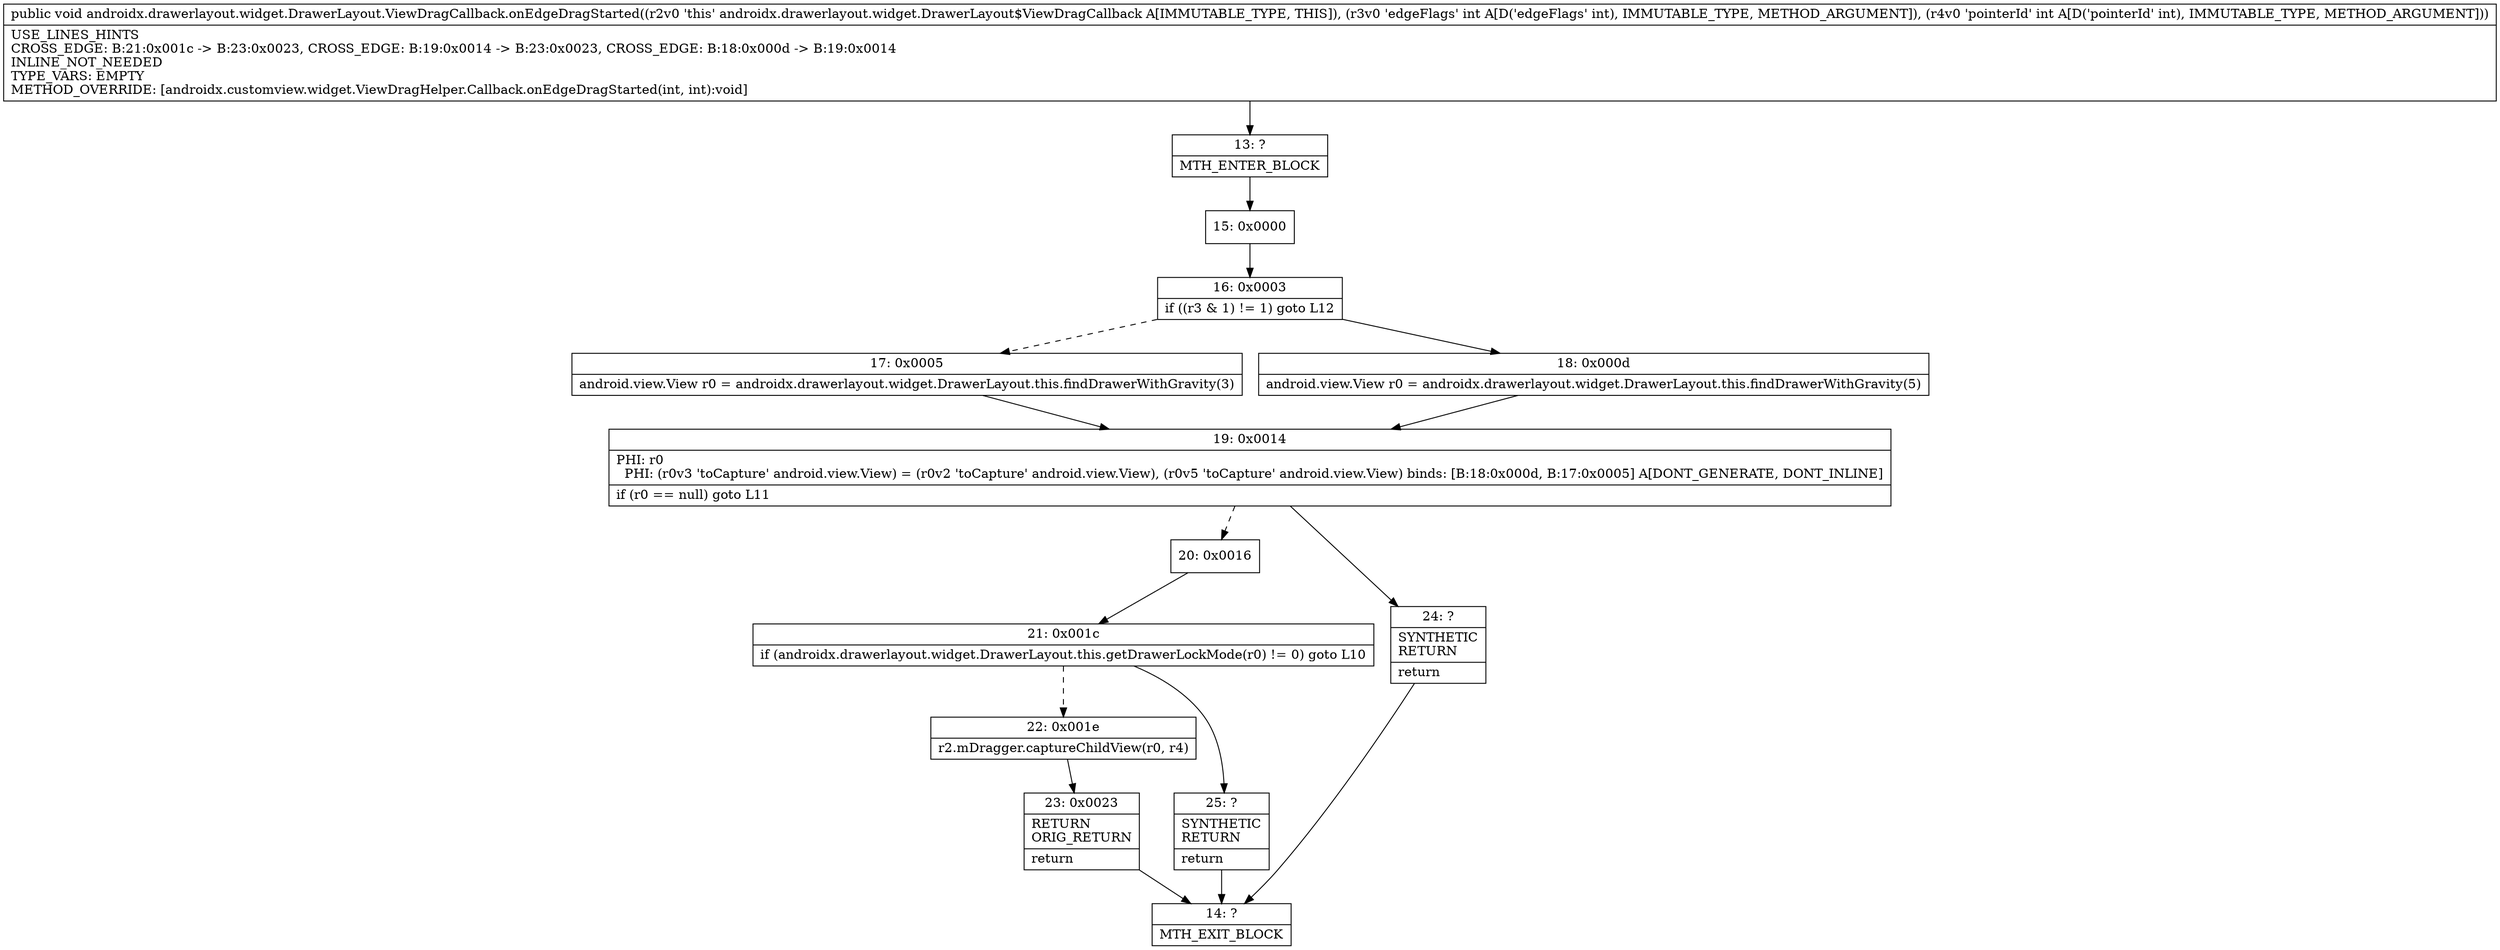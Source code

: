 digraph "CFG forandroidx.drawerlayout.widget.DrawerLayout.ViewDragCallback.onEdgeDragStarted(II)V" {
Node_13 [shape=record,label="{13\:\ ?|MTH_ENTER_BLOCK\l}"];
Node_15 [shape=record,label="{15\:\ 0x0000}"];
Node_16 [shape=record,label="{16\:\ 0x0003|if ((r3 & 1) != 1) goto L12\l}"];
Node_17 [shape=record,label="{17\:\ 0x0005|android.view.View r0 = androidx.drawerlayout.widget.DrawerLayout.this.findDrawerWithGravity(3)\l}"];
Node_19 [shape=record,label="{19\:\ 0x0014|PHI: r0 \l  PHI: (r0v3 'toCapture' android.view.View) = (r0v2 'toCapture' android.view.View), (r0v5 'toCapture' android.view.View) binds: [B:18:0x000d, B:17:0x0005] A[DONT_GENERATE, DONT_INLINE]\l|if (r0 == null) goto L11\l}"];
Node_20 [shape=record,label="{20\:\ 0x0016}"];
Node_21 [shape=record,label="{21\:\ 0x001c|if (androidx.drawerlayout.widget.DrawerLayout.this.getDrawerLockMode(r0) != 0) goto L10\l}"];
Node_22 [shape=record,label="{22\:\ 0x001e|r2.mDragger.captureChildView(r0, r4)\l}"];
Node_23 [shape=record,label="{23\:\ 0x0023|RETURN\lORIG_RETURN\l|return\l}"];
Node_14 [shape=record,label="{14\:\ ?|MTH_EXIT_BLOCK\l}"];
Node_25 [shape=record,label="{25\:\ ?|SYNTHETIC\lRETURN\l|return\l}"];
Node_24 [shape=record,label="{24\:\ ?|SYNTHETIC\lRETURN\l|return\l}"];
Node_18 [shape=record,label="{18\:\ 0x000d|android.view.View r0 = androidx.drawerlayout.widget.DrawerLayout.this.findDrawerWithGravity(5)\l}"];
MethodNode[shape=record,label="{public void androidx.drawerlayout.widget.DrawerLayout.ViewDragCallback.onEdgeDragStarted((r2v0 'this' androidx.drawerlayout.widget.DrawerLayout$ViewDragCallback A[IMMUTABLE_TYPE, THIS]), (r3v0 'edgeFlags' int A[D('edgeFlags' int), IMMUTABLE_TYPE, METHOD_ARGUMENT]), (r4v0 'pointerId' int A[D('pointerId' int), IMMUTABLE_TYPE, METHOD_ARGUMENT]))  | USE_LINES_HINTS\lCROSS_EDGE: B:21:0x001c \-\> B:23:0x0023, CROSS_EDGE: B:19:0x0014 \-\> B:23:0x0023, CROSS_EDGE: B:18:0x000d \-\> B:19:0x0014\lINLINE_NOT_NEEDED\lTYPE_VARS: EMPTY\lMETHOD_OVERRIDE: [androidx.customview.widget.ViewDragHelper.Callback.onEdgeDragStarted(int, int):void]\l}"];
MethodNode -> Node_13;Node_13 -> Node_15;
Node_15 -> Node_16;
Node_16 -> Node_17[style=dashed];
Node_16 -> Node_18;
Node_17 -> Node_19;
Node_19 -> Node_20[style=dashed];
Node_19 -> Node_24;
Node_20 -> Node_21;
Node_21 -> Node_22[style=dashed];
Node_21 -> Node_25;
Node_22 -> Node_23;
Node_23 -> Node_14;
Node_25 -> Node_14;
Node_24 -> Node_14;
Node_18 -> Node_19;
}

